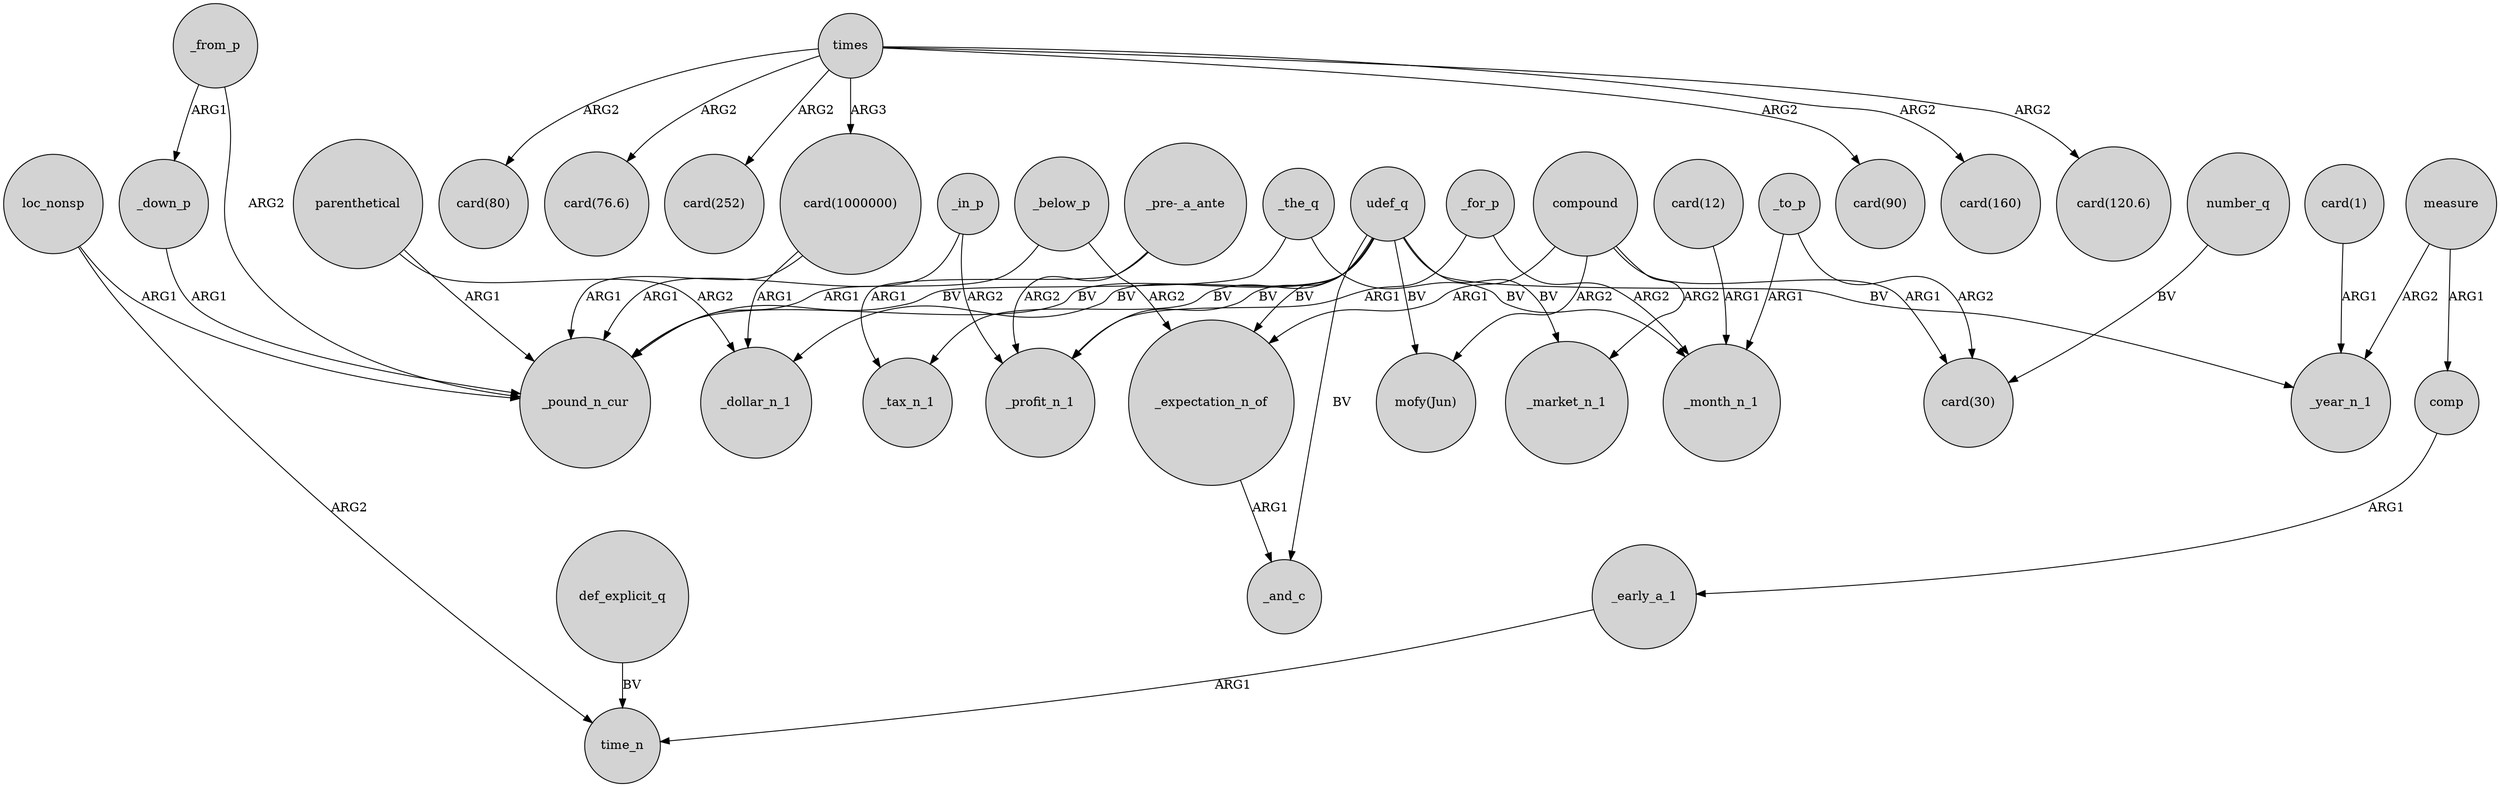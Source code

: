 digraph {
	node [shape=circle style=filled]
	compound -> _market_n_1 [label=ARG2]
	_for_p -> _month_n_1 [label=ARG2]
	_to_p -> "card(30)" [label=ARG2]
	"card(1000000)" -> _dollar_n_1 [label=ARG1]
	measure -> _year_n_1 [label=ARG2]
	_below_p -> _expectation_n_of [label=ARG2]
	def_explicit_q -> time_n [label=BV]
	compound -> _expectation_n_of [label=ARG1]
	"card(1000000)" -> _pound_n_cur [label=ARG1]
	_expectation_n_of -> _and_c [label=ARG1]
	_from_p -> _down_p [label=ARG1]
	_in_p -> _pound_n_cur [label=ARG1]
	_down_p -> _pound_n_cur [label=ARG1]
	times -> "card(76.6)" [label=ARG2]
	measure -> comp [label=ARG1]
	"_pre-_a_ante" -> _tax_n_1 [label=ARG1]
	udef_q -> _pound_n_cur [label=BV]
	_from_p -> _pound_n_cur [label=ARG2]
	udef_q -> _market_n_1 [label=BV]
	_below_p -> _pound_n_cur [label=ARG1]
	times -> "card(252)" [label=ARG2]
	loc_nonsp -> time_n [label=ARG2]
	comp -> _early_a_1 [label=ARG1]
	times -> "card(90)" [label=ARG2]
	udef_q -> _tax_n_1 [label=BV]
	_the_q -> _month_n_1 [label=BV]
	_to_p -> _month_n_1 [label=ARG1]
	udef_q -> _expectation_n_of [label=BV]
	parenthetical -> _pound_n_cur [label=ARG1]
	times -> "card(1000000)" [label=ARG3]
	_in_p -> _profit_n_1 [label=ARG2]
	times -> "card(160)" [label=ARG2]
	"card(12)" -> _month_n_1 [label=ARG1]
	number_q -> "card(30)" [label=BV]
	compound -> "card(30)" [label=ARG1]
	_for_p -> _profit_n_1 [label=ARG1]
	"card(1)" -> _year_n_1 [label=ARG1]
	compound -> "mofy(Jun)" [label=ARG2]
	_early_a_1 -> time_n [label=ARG1]
	udef_q -> _year_n_1 [label=BV]
	udef_q -> "mofy(Jun)" [label=BV]
	_the_q -> _pound_n_cur [label=BV]
	times -> "card(120.6)" [label=ARG2]
	udef_q -> _profit_n_1 [label=BV]
	loc_nonsp -> _pound_n_cur [label=ARG1]
	udef_q -> _and_c [label=BV]
	parenthetical -> _dollar_n_1 [label=ARG2]
	"_pre-_a_ante" -> _profit_n_1 [label=ARG2]
	times -> "card(80)" [label=ARG2]
	udef_q -> _dollar_n_1 [label=BV]
}
